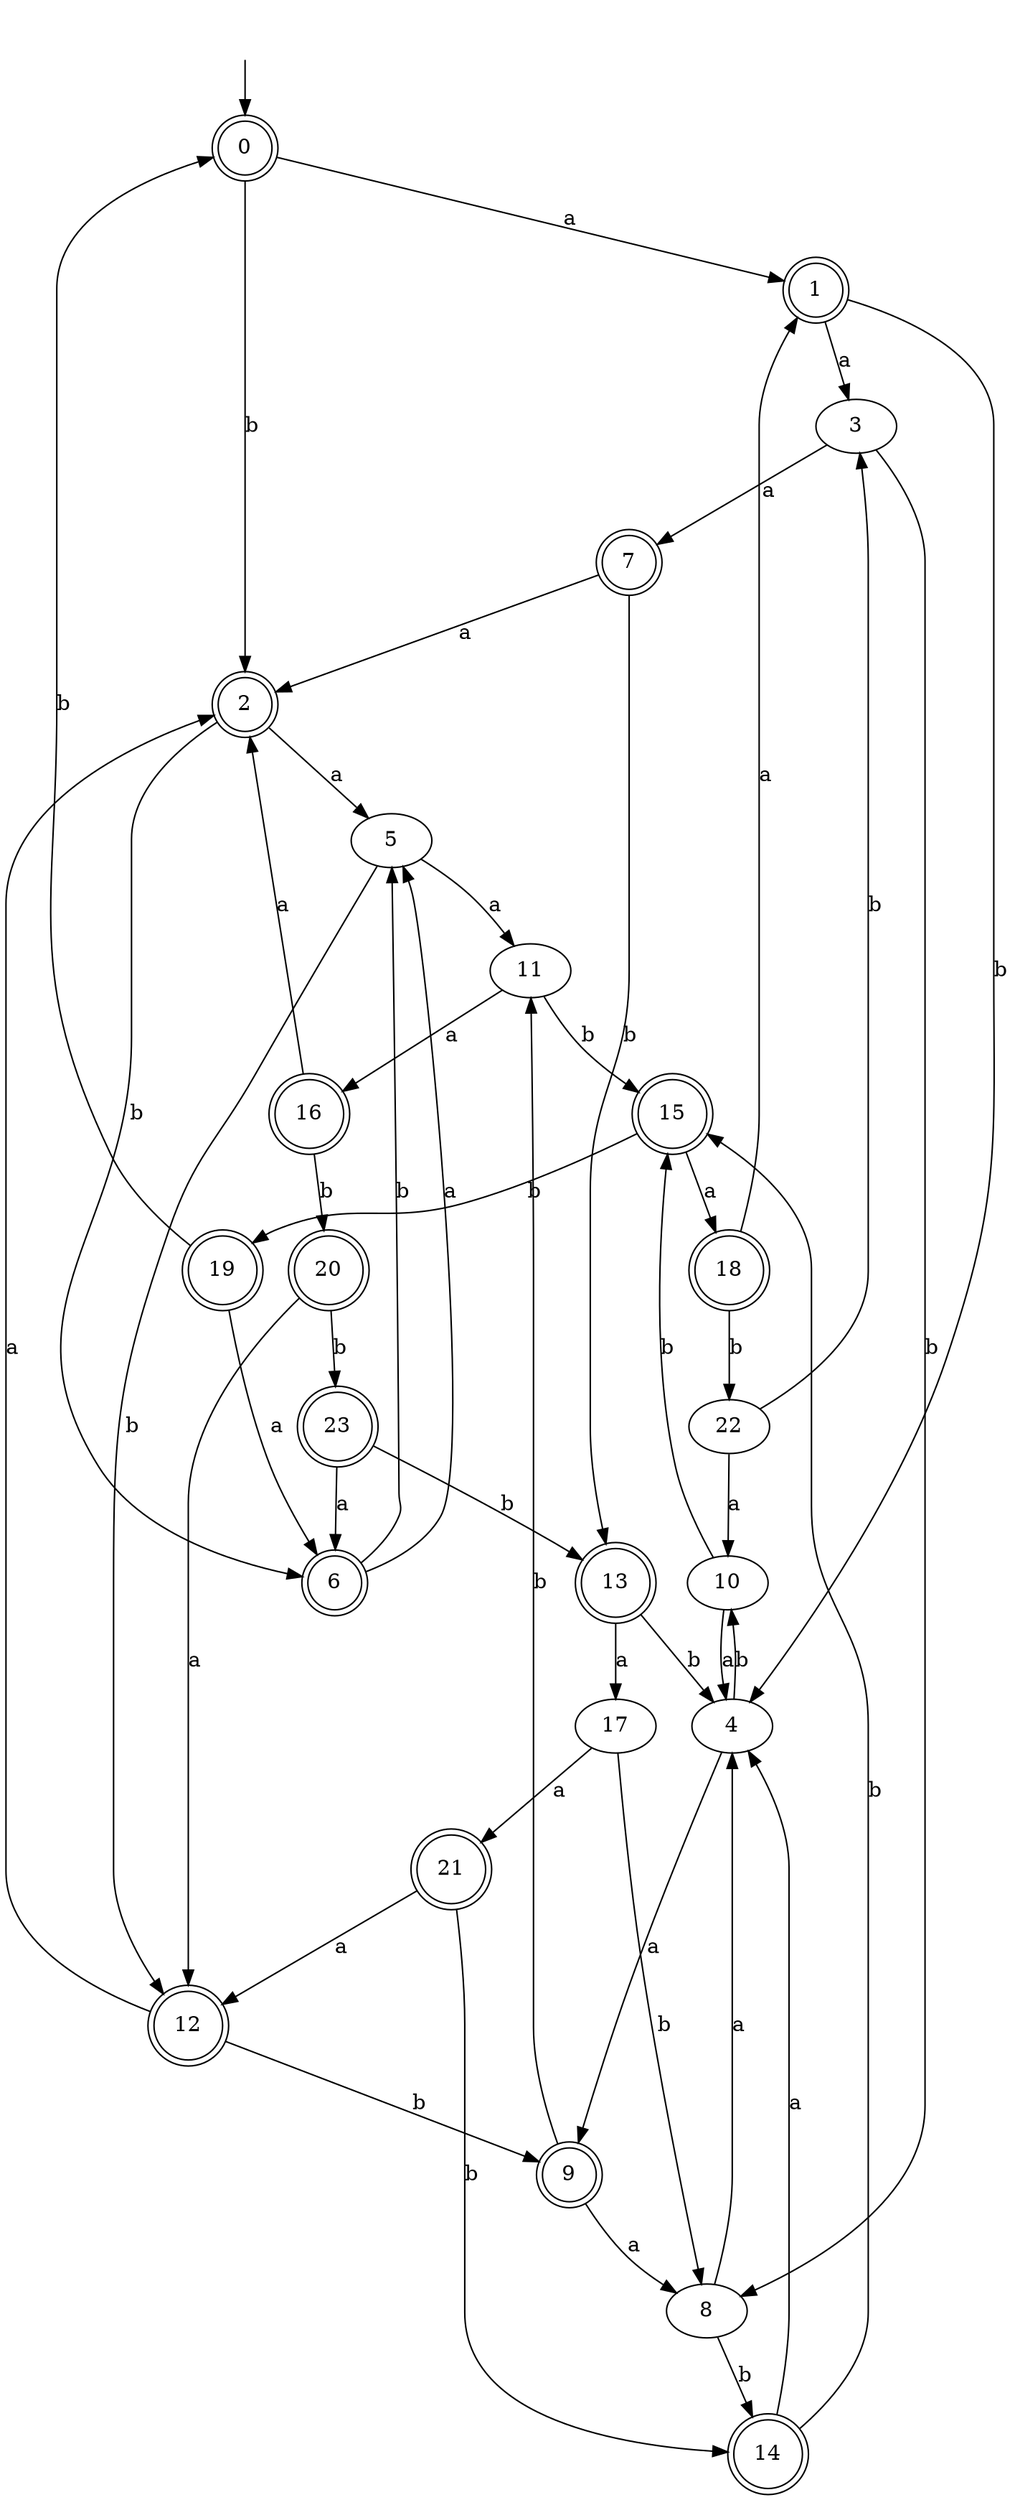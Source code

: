 digraph RandomDFA {
  __start0 [label="", shape=none];
  __start0 -> 0 [label=""];
  0 [shape=circle] [shape=doublecircle]
  0 -> 1 [label="a"]
  0 -> 2 [label="b"]
  1 [shape=doublecircle]
  1 -> 3 [label="a"]
  1 -> 4 [label="b"]
  2 [shape=doublecircle]
  2 -> 5 [label="a"]
  2 -> 6 [label="b"]
  3
  3 -> 7 [label="a"]
  3 -> 8 [label="b"]
  4
  4 -> 9 [label="a"]
  4 -> 10 [label="b"]
  5
  5 -> 11 [label="a"]
  5 -> 12 [label="b"]
  6 [shape=doublecircle]
  6 -> 5 [label="a"]
  6 -> 5 [label="b"]
  7 [shape=doublecircle]
  7 -> 2 [label="a"]
  7 -> 13 [label="b"]
  8
  8 -> 4 [label="a"]
  8 -> 14 [label="b"]
  9 [shape=doublecircle]
  9 -> 8 [label="a"]
  9 -> 11 [label="b"]
  10
  10 -> 4 [label="a"]
  10 -> 15 [label="b"]
  11
  11 -> 16 [label="a"]
  11 -> 15 [label="b"]
  12 [shape=doublecircle]
  12 -> 2 [label="a"]
  12 -> 9 [label="b"]
  13 [shape=doublecircle]
  13 -> 17 [label="a"]
  13 -> 4 [label="b"]
  14 [shape=doublecircle]
  14 -> 4 [label="a"]
  14 -> 15 [label="b"]
  15 [shape=doublecircle]
  15 -> 18 [label="a"]
  15 -> 19 [label="b"]
  16 [shape=doublecircle]
  16 -> 2 [label="a"]
  16 -> 20 [label="b"]
  17
  17 -> 21 [label="a"]
  17 -> 8 [label="b"]
  18 [shape=doublecircle]
  18 -> 1 [label="a"]
  18 -> 22 [label="b"]
  19 [shape=doublecircle]
  19 -> 6 [label="a"]
  19 -> 0 [label="b"]
  20 [shape=doublecircle]
  20 -> 12 [label="a"]
  20 -> 23 [label="b"]
  21 [shape=doublecircle]
  21 -> 12 [label="a"]
  21 -> 14 [label="b"]
  22
  22 -> 10 [label="a"]
  22 -> 3 [label="b"]
  23 [shape=doublecircle]
  23 -> 6 [label="a"]
  23 -> 13 [label="b"]
}

